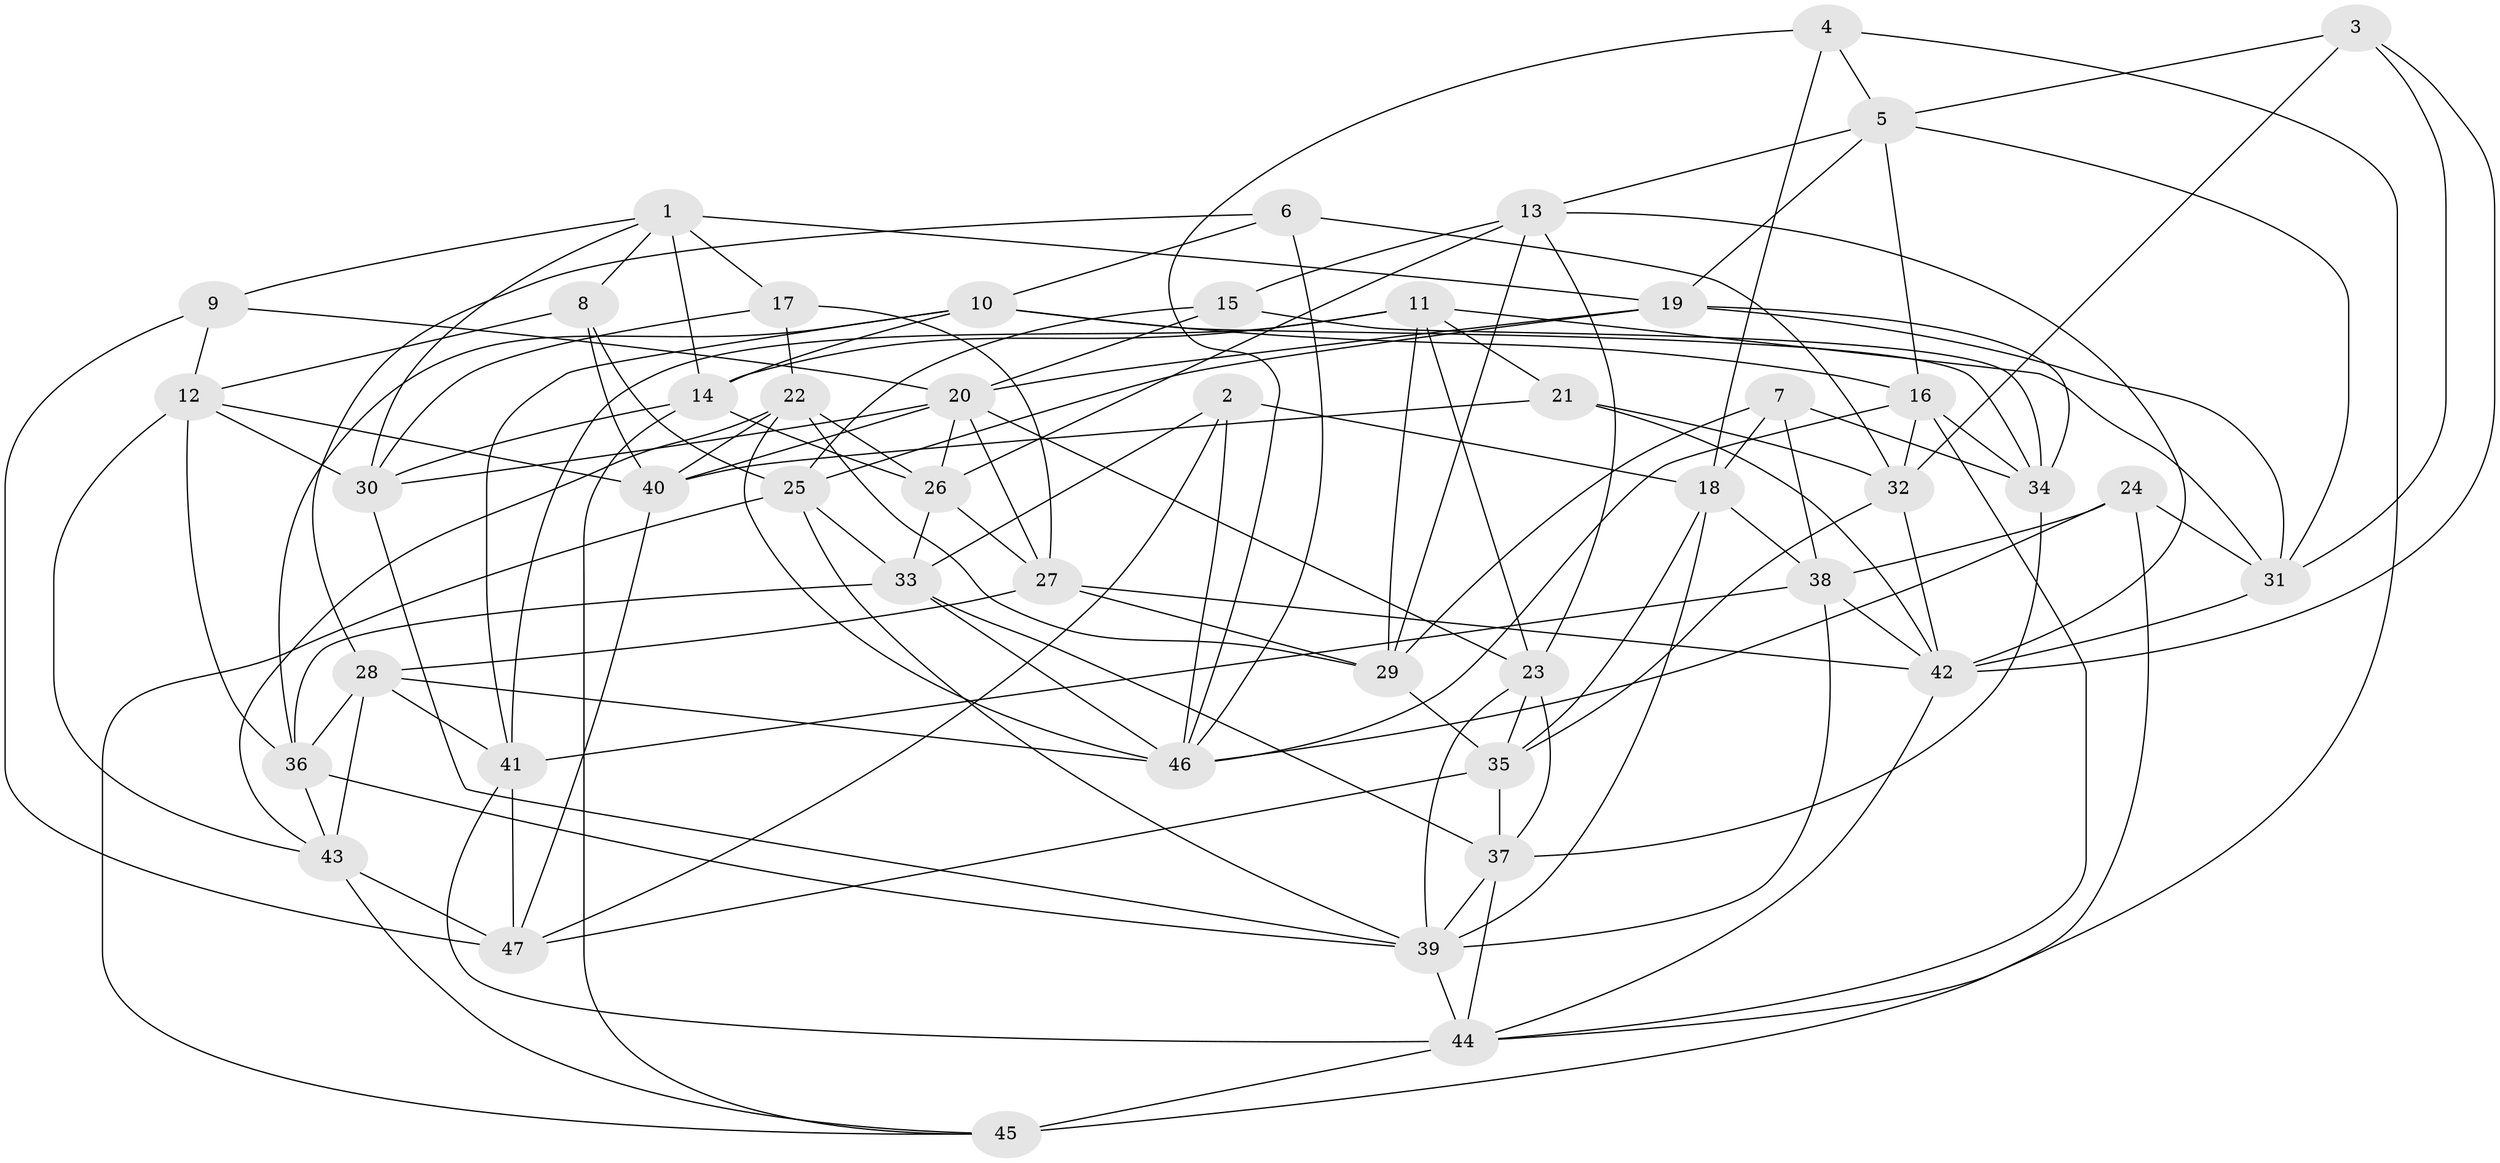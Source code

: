 // original degree distribution, {4: 1.0}
// Generated by graph-tools (version 1.1) at 2025/50/03/09/25 03:50:51]
// undirected, 47 vertices, 134 edges
graph export_dot {
graph [start="1"]
  node [color=gray90,style=filled];
  1;
  2;
  3;
  4;
  5;
  6;
  7;
  8;
  9;
  10;
  11;
  12;
  13;
  14;
  15;
  16;
  17;
  18;
  19;
  20;
  21;
  22;
  23;
  24;
  25;
  26;
  27;
  28;
  29;
  30;
  31;
  32;
  33;
  34;
  35;
  36;
  37;
  38;
  39;
  40;
  41;
  42;
  43;
  44;
  45;
  46;
  47;
  1 -- 8 [weight=1.0];
  1 -- 9 [weight=1.0];
  1 -- 14 [weight=1.0];
  1 -- 17 [weight=1.0];
  1 -- 19 [weight=1.0];
  1 -- 30 [weight=1.0];
  2 -- 18 [weight=1.0];
  2 -- 33 [weight=1.0];
  2 -- 46 [weight=1.0];
  2 -- 47 [weight=1.0];
  3 -- 5 [weight=1.0];
  3 -- 31 [weight=1.0];
  3 -- 32 [weight=1.0];
  3 -- 42 [weight=1.0];
  4 -- 5 [weight=1.0];
  4 -- 18 [weight=1.0];
  4 -- 44 [weight=1.0];
  4 -- 46 [weight=1.0];
  5 -- 13 [weight=1.0];
  5 -- 16 [weight=1.0];
  5 -- 19 [weight=1.0];
  5 -- 31 [weight=1.0];
  6 -- 10 [weight=1.0];
  6 -- 28 [weight=1.0];
  6 -- 32 [weight=1.0];
  6 -- 46 [weight=1.0];
  7 -- 18 [weight=1.0];
  7 -- 29 [weight=1.0];
  7 -- 34 [weight=1.0];
  7 -- 38 [weight=1.0];
  8 -- 12 [weight=1.0];
  8 -- 25 [weight=1.0];
  8 -- 40 [weight=1.0];
  9 -- 12 [weight=1.0];
  9 -- 20 [weight=1.0];
  9 -- 47 [weight=1.0];
  10 -- 14 [weight=1.0];
  10 -- 16 [weight=1.0];
  10 -- 34 [weight=1.0];
  10 -- 36 [weight=1.0];
  10 -- 41 [weight=1.0];
  11 -- 14 [weight=1.0];
  11 -- 21 [weight=1.0];
  11 -- 23 [weight=1.0];
  11 -- 29 [weight=1.0];
  11 -- 31 [weight=1.0];
  11 -- 41 [weight=1.0];
  12 -- 30 [weight=1.0];
  12 -- 36 [weight=1.0];
  12 -- 40 [weight=1.0];
  12 -- 43 [weight=1.0];
  13 -- 15 [weight=1.0];
  13 -- 23 [weight=1.0];
  13 -- 26 [weight=1.0];
  13 -- 29 [weight=1.0];
  13 -- 42 [weight=1.0];
  14 -- 26 [weight=1.0];
  14 -- 30 [weight=1.0];
  14 -- 45 [weight=1.0];
  15 -- 20 [weight=1.0];
  15 -- 25 [weight=1.0];
  15 -- 34 [weight=1.0];
  16 -- 32 [weight=1.0];
  16 -- 34 [weight=1.0];
  16 -- 44 [weight=1.0];
  16 -- 46 [weight=1.0];
  17 -- 22 [weight=1.0];
  17 -- 27 [weight=1.0];
  17 -- 30 [weight=1.0];
  18 -- 35 [weight=1.0];
  18 -- 38 [weight=1.0];
  18 -- 39 [weight=1.0];
  19 -- 20 [weight=1.0];
  19 -- 25 [weight=1.0];
  19 -- 31 [weight=1.0];
  19 -- 34 [weight=1.0];
  20 -- 23 [weight=1.0];
  20 -- 26 [weight=1.0];
  20 -- 27 [weight=1.0];
  20 -- 30 [weight=1.0];
  20 -- 40 [weight=1.0];
  21 -- 32 [weight=1.0];
  21 -- 40 [weight=1.0];
  21 -- 42 [weight=1.0];
  22 -- 26 [weight=1.0];
  22 -- 29 [weight=1.0];
  22 -- 40 [weight=1.0];
  22 -- 43 [weight=1.0];
  22 -- 46 [weight=1.0];
  23 -- 35 [weight=1.0];
  23 -- 37 [weight=1.0];
  23 -- 39 [weight=1.0];
  24 -- 31 [weight=1.0];
  24 -- 38 [weight=1.0];
  24 -- 45 [weight=1.0];
  24 -- 46 [weight=1.0];
  25 -- 33 [weight=1.0];
  25 -- 39 [weight=1.0];
  25 -- 45 [weight=1.0];
  26 -- 27 [weight=1.0];
  26 -- 33 [weight=1.0];
  27 -- 28 [weight=1.0];
  27 -- 29 [weight=1.0];
  27 -- 42 [weight=1.0];
  28 -- 36 [weight=1.0];
  28 -- 41 [weight=1.0];
  28 -- 43 [weight=1.0];
  28 -- 46 [weight=1.0];
  29 -- 35 [weight=1.0];
  30 -- 39 [weight=1.0];
  31 -- 42 [weight=1.0];
  32 -- 35 [weight=1.0];
  32 -- 42 [weight=1.0];
  33 -- 36 [weight=1.0];
  33 -- 37 [weight=1.0];
  33 -- 46 [weight=1.0];
  34 -- 37 [weight=1.0];
  35 -- 37 [weight=1.0];
  35 -- 47 [weight=1.0];
  36 -- 39 [weight=1.0];
  36 -- 43 [weight=1.0];
  37 -- 39 [weight=1.0];
  37 -- 44 [weight=1.0];
  38 -- 39 [weight=1.0];
  38 -- 41 [weight=1.0];
  38 -- 42 [weight=1.0];
  39 -- 44 [weight=1.0];
  40 -- 47 [weight=1.0];
  41 -- 44 [weight=1.0];
  41 -- 47 [weight=1.0];
  42 -- 44 [weight=1.0];
  43 -- 45 [weight=1.0];
  43 -- 47 [weight=1.0];
  44 -- 45 [weight=2.0];
}
